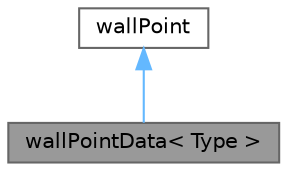 digraph "wallPointData&lt; Type &gt;"
{
 // LATEX_PDF_SIZE
  bgcolor="transparent";
  edge [fontname=Helvetica,fontsize=10,labelfontname=Helvetica,labelfontsize=10];
  node [fontname=Helvetica,fontsize=10,shape=box,height=0.2,width=0.4];
  Node1 [id="Node000001",label="wallPointData\< Type \>",height=0.2,width=0.4,color="gray40", fillcolor="grey60", style="filled", fontcolor="black",tooltip="Holds information (coordinate and normal) regarding nearest wall point."];
  Node2 -> Node1 [id="edge1_Node000001_Node000002",dir="back",color="steelblue1",style="solid",tooltip=" "];
  Node2 [id="Node000002",label="wallPoint",height=0.2,width=0.4,color="gray40", fillcolor="white", style="filled",URL="$classFoam_1_1wallPoint.html",tooltip="Holds information regarding nearest wall point. Used in wall distance calculation."];
}
